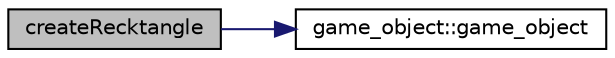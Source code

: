 digraph "createRecktangle"
{
  edge [fontname="Helvetica",fontsize="10",labelfontname="Helvetica",labelfontsize="10"];
  node [fontname="Helvetica",fontsize="10",shape=record];
  rankdir="LR";
  Node7 [label="createRecktangle",height=0.2,width=0.4,color="black", fillcolor="grey75", style="filled", fontcolor="black"];
  Node7 -> Node8 [color="midnightblue",fontsize="10",style="solid",fontname="Helvetica"];
  Node8 [label="game_object::game_object",height=0.2,width=0.4,color="black", fillcolor="white", style="filled",URL="$classgame__object.html#a58895a96a0691163676878a26f8dfd8e",tooltip="Construct a new game object object. "];
}
